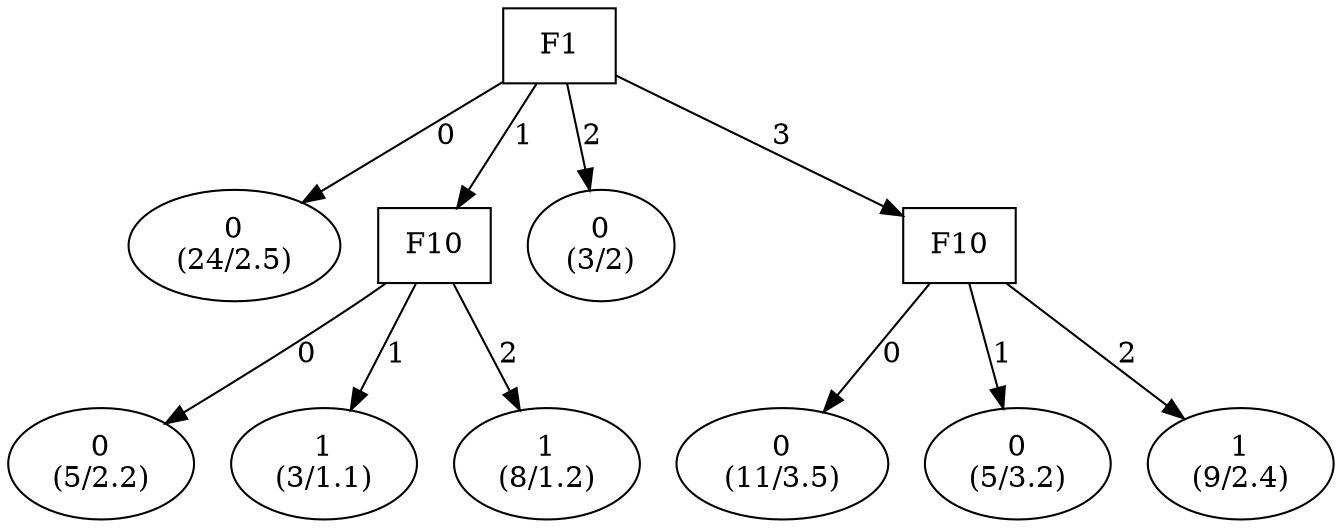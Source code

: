 digraph YaDT {
n0 [ shape=box, label="F1\n"]
n0 -> n1 [label="0"]
n1 [ shape=ellipse, label="0\n(24/2.5)"]
n0 -> n2 [label="1"]
n2 [ shape=box, label="F10\n"]
n2 -> n3 [label="0"]
n3 [ shape=ellipse, label="0\n(5/2.2)"]
n2 -> n4 [label="1"]
n4 [ shape=ellipse, label="1\n(3/1.1)"]
n2 -> n5 [label="2"]
n5 [ shape=ellipse, label="1\n(8/1.2)"]
n0 -> n7 [label="2"]
n7 [ shape=ellipse, label="0\n(3/2)"]
n0 -> n8 [label="3"]
n8 [ shape=box, label="F10\n"]
n8 -> n9 [label="0"]
n9 [ shape=ellipse, label="0\n(11/3.5)"]
n8 -> n10 [label="1"]
n10 [ shape=ellipse, label="0\n(5/3.2)"]
n8 -> n11 [label="2"]
n11 [ shape=ellipse, label="1\n(9/2.4)"]
}
